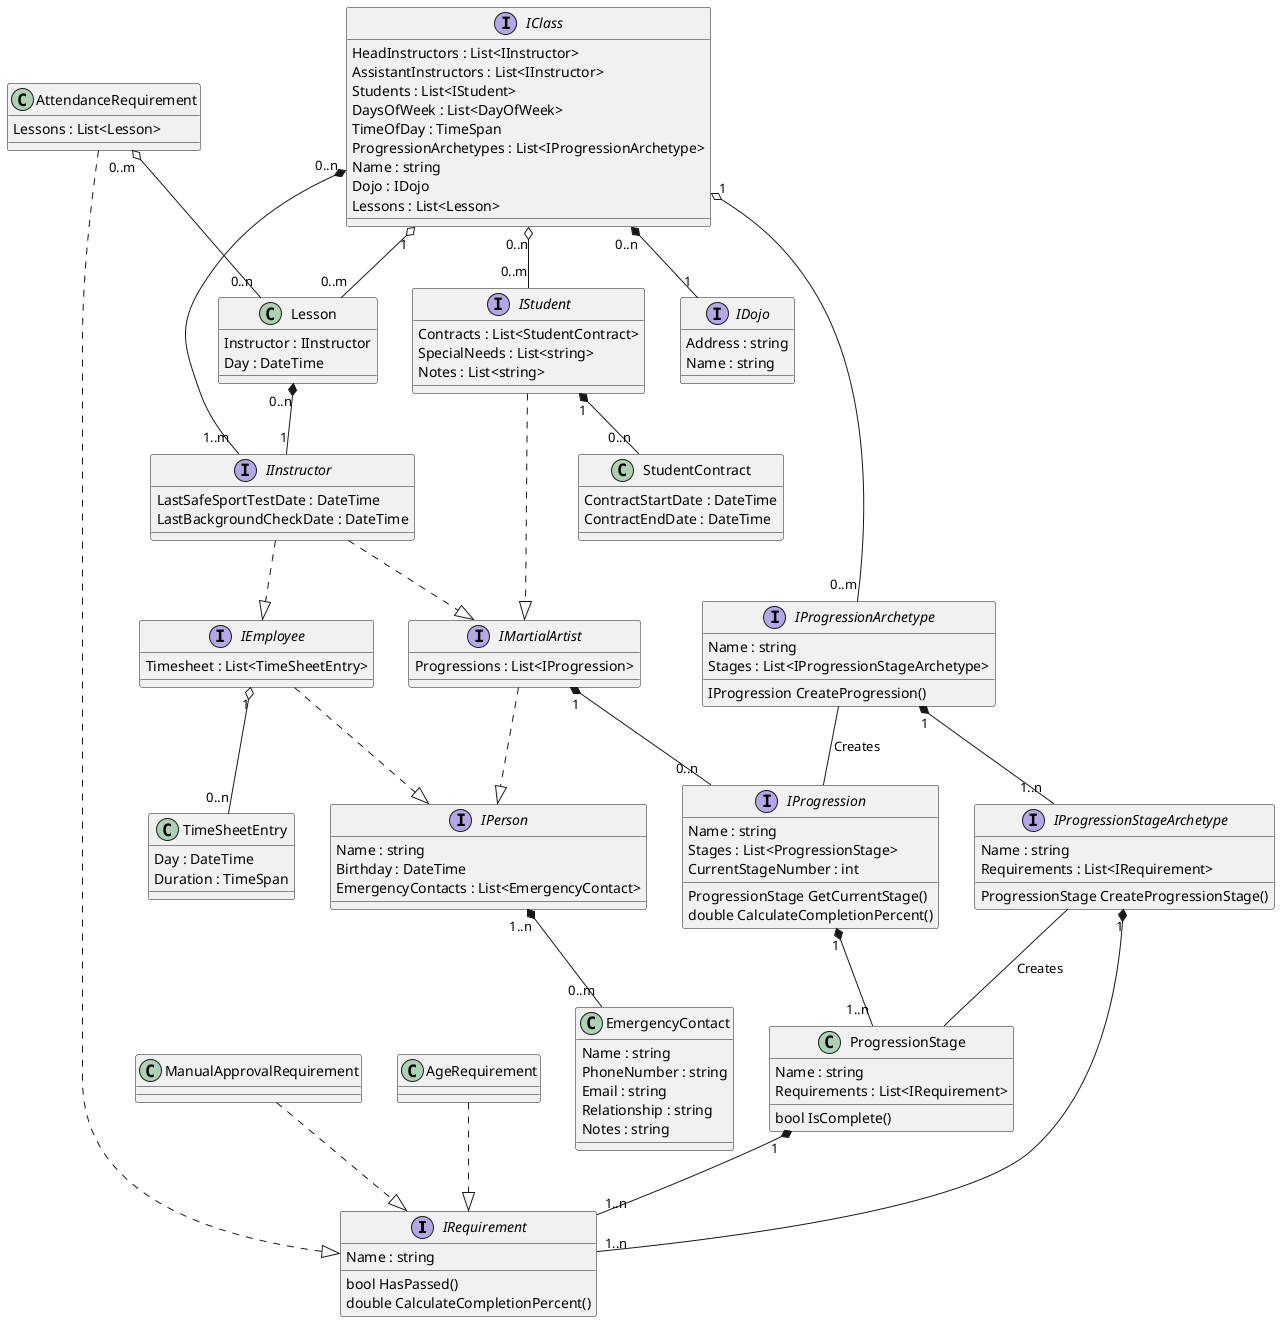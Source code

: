 @startuml


interface IRequirement
{
    Name : string
    bool HasPassed()
    double CalculateCompletionPercent()
}

class AttendanceRequirement
{
    Lessons : List<Lesson>
}

class ManualApprovalRequirement
{
}

class AgeRequirement
{
}

class ProgressionStage
{
    Name : string
    Requirements : List<IRequirement>
    bool IsComplete()
}

interface IProgression
{
    Name : string
    Stages : List<ProgressionStage>
    CurrentStageNumber : int
    ProgressionStage GetCurrentStage()
    double CalculateCompletionPercent()
}

interface IProgressionStageArchetype
{
    Name : string
    Requirements : List<IRequirement>
    ProgressionStage CreateProgressionStage()
}

interface IProgressionArchetype
{
    Name : string
    Stages : List<IProgressionStageArchetype>
    IProgression CreateProgression()
}

class EmergencyContact
{
    Name : string
    PhoneNumber : string
    Email : string
    Relationship : string
    Notes : string
}

interface IPerson
{
    Name : string
    Birthday : DateTime
    EmergencyContacts : List<EmergencyContact>
}

class TimeSheetEntry
{
    Day : DateTime
    Duration : TimeSpan
}

interface IEmployee
{
    Timesheet : List<TimeSheetEntry>
}

interface IMartialArtist
{
    Progressions : List<IProgression>
}

interface IInstructor
{
    LastSafeSportTestDate : DateTime
    LastBackgroundCheckDate : DateTime
}

class Lesson
{
    Instructor : IInstructor
    Day : DateTime
}

class StudentContract
{
    ContractStartDate : DateTime
    ContractEndDate : DateTime
}

interface IStudent
{
    Contracts : List<StudentContract>
    SpecialNeeds : List<string>
    Notes : List<string>
}

interface IDojo
{
    Address : string
    Name : string
}

interface IClass
{
    HeadInstructors : List<IInstructor>
    AssistantInstructors : List<IInstructor>
    Students : List<IStudent>
    DaysOfWeek : List<DayOfWeek>
    TimeOfDay : TimeSpan
    ProgressionArchetypes : List<IProgressionArchetype>
    Name : string
    Dojo : IDojo
    Lessons : List<Lesson>
}

IMartialArtist ..|> IPerson
IEmployee ..|> IPerson
IInstructor ..|> IEmployee
IInstructor ..|> IMartialArtist
IStudent ..|> IMartialArtist

AttendanceRequirement ..|> IRequirement
ManualApprovalRequirement ..|> IRequirement
AgeRequirement ..|> IRequirement

IEmployee "1" o-- "0..n" TimeSheetEntry

IProgressionStageArchetype "1" *-- "1..n" IRequirement
IProgressionArchetype "1" *-- "1..n" IProgressionStageArchetype
IProgressionArchetype -- IProgression : Creates
IProgressionStageArchetype -- ProgressionStage : Creates

ProgressionStage "1" *-- "1..n" IRequirement
IProgression "1" *-- "1..n" ProgressionStage
AttendanceRequirement "0..m" o-- "0..n" Lesson

IPerson "1..n" *-- "0..m" EmergencyContact
IMartialArtist "1" *-- "0..n" IProgression
IStudent "1" *-- "0..n" StudentContract

IClass "0..n" *-- "1..m" IInstructor
IClass "0..n" o-- "0..m" IStudent
IClass "0..n" *-- "1" IDojo
IClass "1" o-- "0..m" Lesson
IClass "1" o-- "0..m" IProgressionArchetype

Lesson "0..n" *-- "1" IInstructor

@enduml